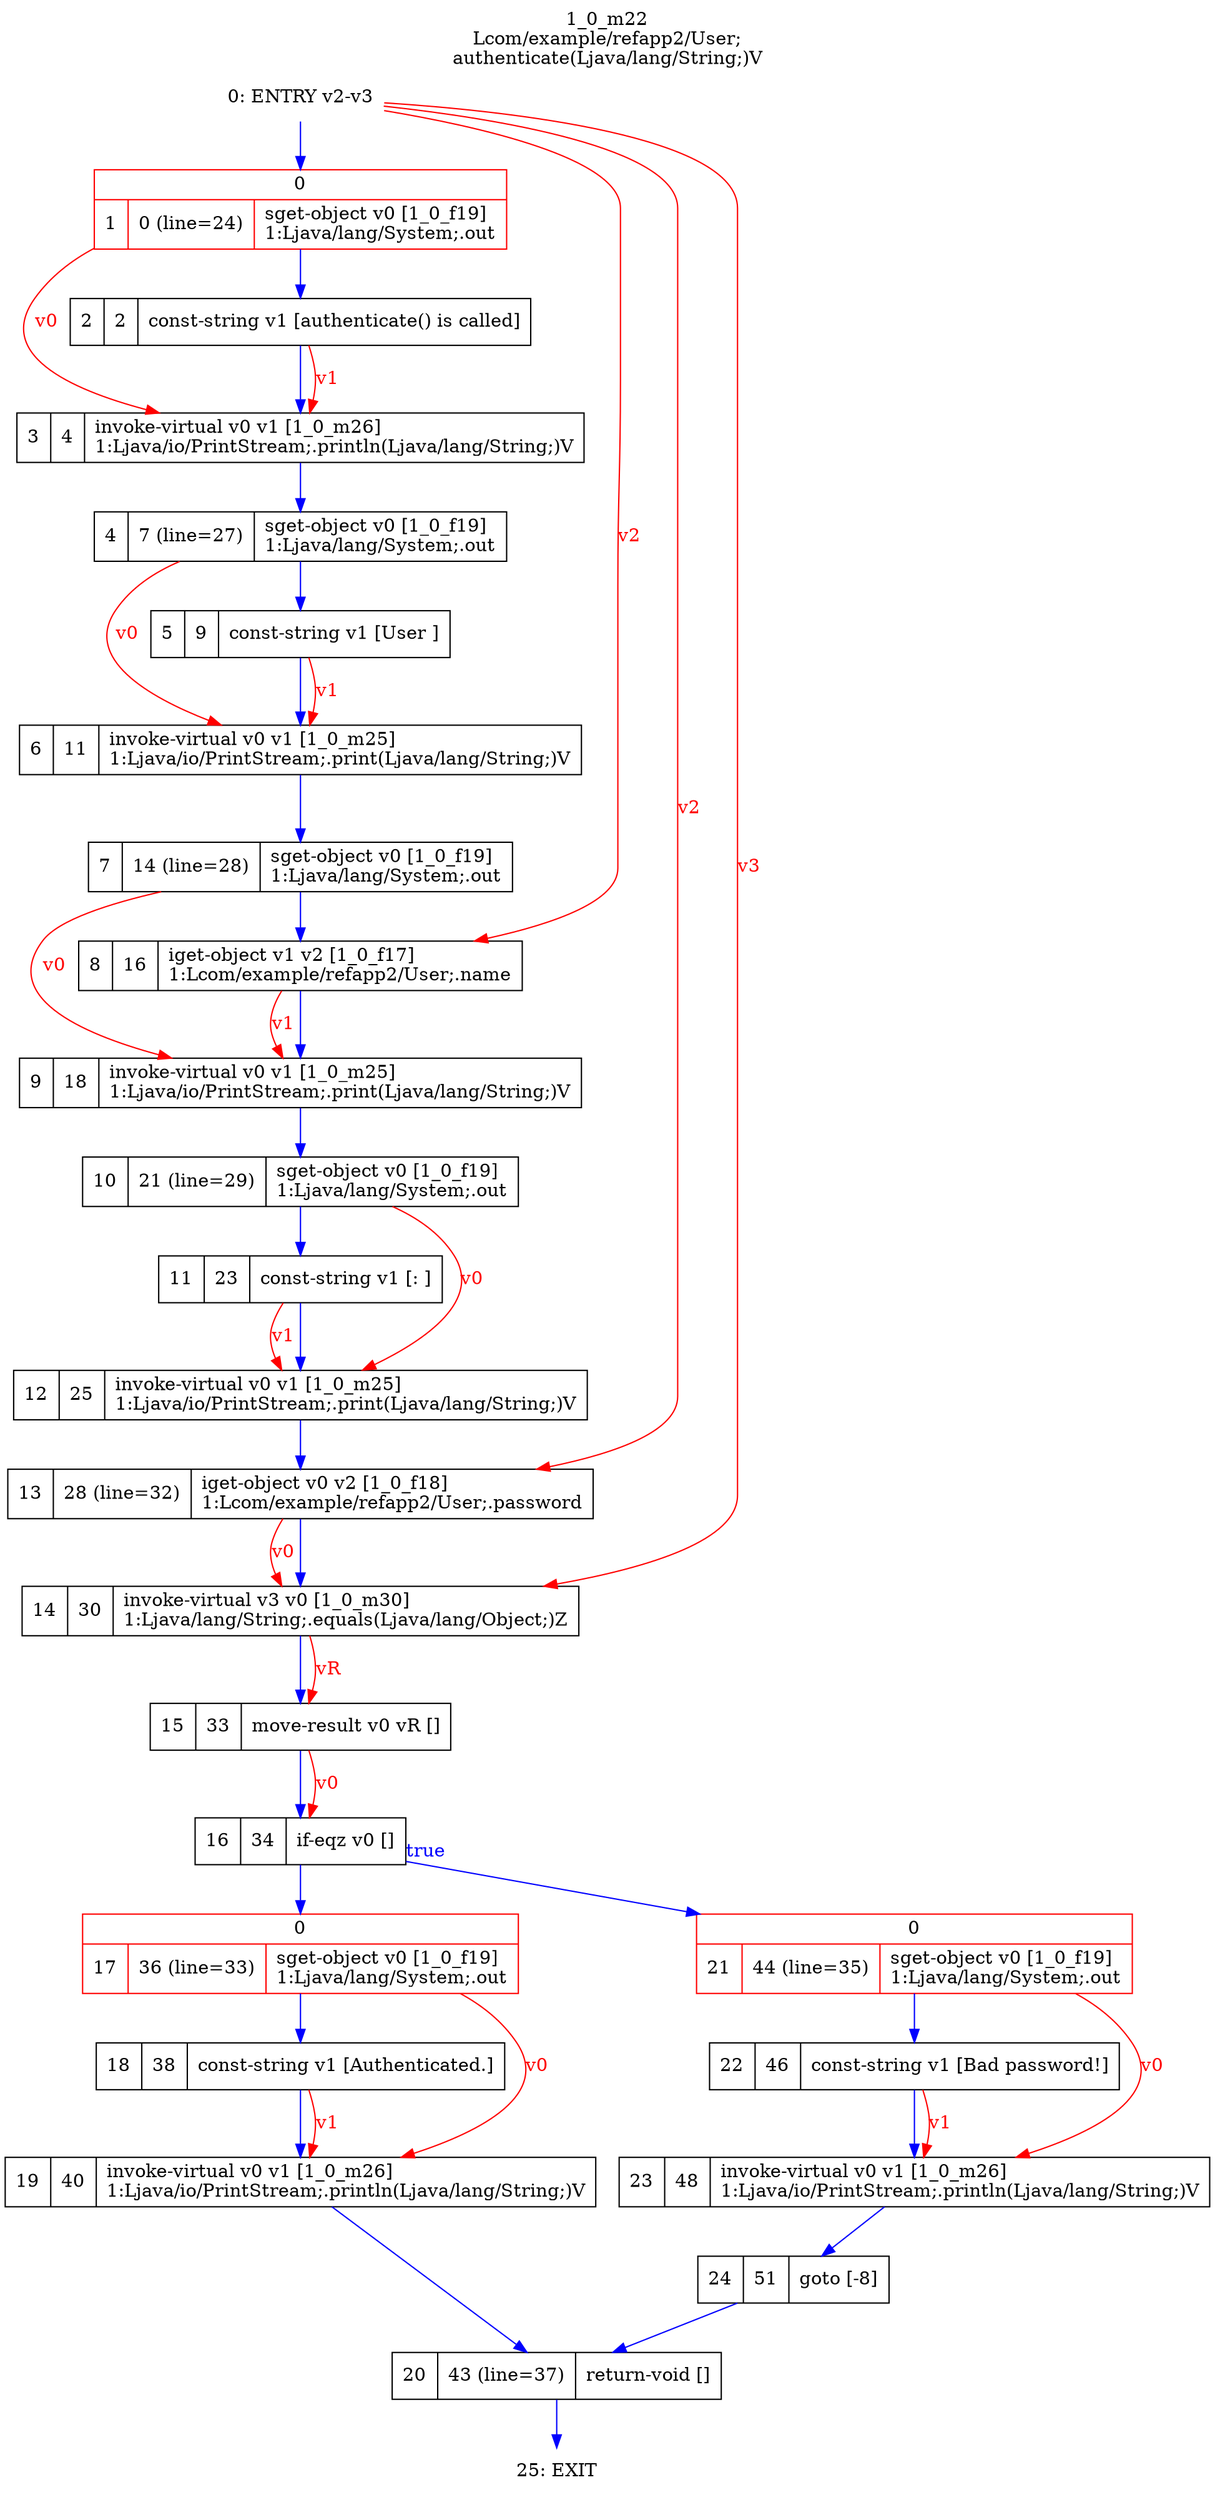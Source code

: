 digraph G {
rankdir=UD;
labelloc=t;
label="1_0_m22\nLcom/example/refapp2/User;
authenticate(Ljava/lang/String;)V";
0[label="0: ENTRY v2-v3",shape=plaintext];
1[label="{0|{1|0 (line=24)|sget-object v0 [1_0_f19]\l1:Ljava/lang/System;.out\l}}",shape=record, color=red];
2[label="2|2|const-string v1 [authenticate() is called]\l",shape=record];
3[label="3|4|invoke-virtual v0 v1 [1_0_m26]\l1:Ljava/io/PrintStream;.println(Ljava/lang/String;)V\l",shape=record,URL="1_0_m26.dot"];
4[label="4|7 (line=27)|sget-object v0 [1_0_f19]\l1:Ljava/lang/System;.out\l",shape=record];
5[label="5|9|const-string v1 [User ]\l",shape=record];
6[label="6|11|invoke-virtual v0 v1 [1_0_m25]\l1:Ljava/io/PrintStream;.print(Ljava/lang/String;)V\l",shape=record,URL="1_0_m25.dot"];
7[label="7|14 (line=28)|sget-object v0 [1_0_f19]\l1:Ljava/lang/System;.out\l",shape=record];
8[label="8|16|iget-object v1 v2 [1_0_f17]\l1:Lcom/example/refapp2/User;.name\l",shape=record];
9[label="9|18|invoke-virtual v0 v1 [1_0_m25]\l1:Ljava/io/PrintStream;.print(Ljava/lang/String;)V\l",shape=record,URL="1_0_m25.dot"];
10[label="10|21 (line=29)|sget-object v0 [1_0_f19]\l1:Ljava/lang/System;.out\l",shape=record];
11[label="11|23|const-string v1 [: ]\l",shape=record];
12[label="12|25|invoke-virtual v0 v1 [1_0_m25]\l1:Ljava/io/PrintStream;.print(Ljava/lang/String;)V\l",shape=record,URL="1_0_m25.dot"];
13[label="13|28 (line=32)|iget-object v0 v2 [1_0_f18]\l1:Lcom/example/refapp2/User;.password\l",shape=record];
14[label="14|30|invoke-virtual v3 v0 [1_0_m30]\l1:Ljava/lang/String;.equals(Ljava/lang/Object;)Z\l",shape=record,URL="1_0_m30.dot"];
15[label="15|33|move-result v0 vR []\l",shape=record];
16[label="16|34|if-eqz v0 []\l",shape=record];
17[label="{0|{17|36 (line=33)|sget-object v0 [1_0_f19]\l1:Ljava/lang/System;.out\l}}",shape=record, color=red];
18[label="18|38|const-string v1 [Authenticated.]\l",shape=record];
19[label="19|40|invoke-virtual v0 v1 [1_0_m26]\l1:Ljava/io/PrintStream;.println(Ljava/lang/String;)V\l",shape=record,URL="1_0_m26.dot"];
20[label="20|43 (line=37)|return-void []\l",shape=record];
21[label="{0|{21|44 (line=35)|sget-object v0 [1_0_f19]\l1:Ljava/lang/System;.out\l}}",shape=record, color=red];
22[label="22|46|const-string v1 [Bad password!]\l",shape=record];
23[label="23|48|invoke-virtual v0 v1 [1_0_m26]\l1:Ljava/io/PrintStream;.println(Ljava/lang/String;)V\l",shape=record,URL="1_0_m26.dot"];
24[label="24|51|goto [-8]\l",shape=record];
25[label="25: EXIT",shape=plaintext];
0->1 [color=blue, fontcolor=blue,weight=100, taillabel=""];
1->2 [color=blue, fontcolor=blue,weight=100, taillabel=""];
2->3 [color=blue, fontcolor=blue,weight=100, taillabel=""];
3->4 [color=blue, fontcolor=blue,weight=100, taillabel=""];
4->5 [color=blue, fontcolor=blue,weight=100, taillabel=""];
5->6 [color=blue, fontcolor=blue,weight=100, taillabel=""];
6->7 [color=blue, fontcolor=blue,weight=100, taillabel=""];
7->8 [color=blue, fontcolor=blue,weight=100, taillabel=""];
8->9 [color=blue, fontcolor=blue,weight=100, taillabel=""];
9->10 [color=blue, fontcolor=blue,weight=100, taillabel=""];
10->11 [color=blue, fontcolor=blue,weight=100, taillabel=""];
11->12 [color=blue, fontcolor=blue,weight=100, taillabel=""];
12->13 [color=blue, fontcolor=blue,weight=100, taillabel=""];
13->14 [color=blue, fontcolor=blue,weight=100, taillabel=""];
14->15 [color=blue, fontcolor=blue,weight=100, taillabel=""];
15->16 [color=blue, fontcolor=blue,weight=100, taillabel=""];
16->21 [color=blue, fontcolor=blue,weight=10, taillabel="true"];
16->17 [color=blue, fontcolor=blue,weight=100, taillabel=""];
17->18 [color=blue, fontcolor=blue,weight=100, taillabel=""];
18->19 [color=blue, fontcolor=blue,weight=100, taillabel=""];
19->20 [color=blue, fontcolor=blue,weight=100, taillabel=""];
20->25 [color=blue, fontcolor=blue,weight=100, taillabel=""];
21->22 [color=blue, fontcolor=blue,weight=100, taillabel=""];
22->23 [color=blue, fontcolor=blue,weight=100, taillabel=""];
23->24 [color=blue, fontcolor=blue,weight=100, taillabel=""];
24->20 [color=blue, fontcolor=blue,weight=100, taillabel=""];
1->3 [color=red, fontcolor=red, label="v0"];
2->3 [color=red, fontcolor=red, label="v1"];
4->6 [color=red, fontcolor=red, label="v0"];
5->6 [color=red, fontcolor=red, label="v1"];
0->8 [color=red, fontcolor=red, label="v2"];
7->9 [color=red, fontcolor=red, label="v0"];
8->9 [color=red, fontcolor=red, label="v1"];
10->12 [color=red, fontcolor=red, label="v0"];
11->12 [color=red, fontcolor=red, label="v1"];
0->13 [color=red, fontcolor=red, label="v2"];
0->14 [color=red, fontcolor=red, label="v3"];
13->14 [color=red, fontcolor=red, label="v0"];
14->15 [color=red, fontcolor=red, label="vR"];
15->16 [color=red, fontcolor=red, label="v0"];
17->19 [color=red, fontcolor=red, label="v0"];
18->19 [color=red, fontcolor=red, label="v1"];
21->23 [color=red, fontcolor=red, label="v0"];
22->23 [color=red, fontcolor=red, label="v1"];
}
